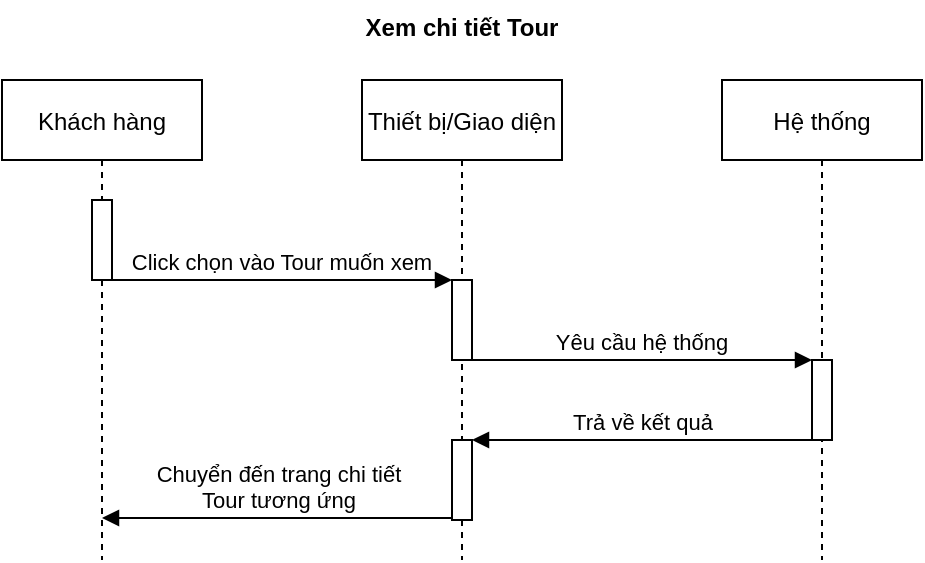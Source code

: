 <mxfile version="14.9.8" type="github">
  <diagram id="pjHbaer8m_k7_cDRKmgO" name="Page-1">
    <mxGraphModel dx="1038" dy="579" grid="1" gridSize="10" guides="1" tooltips="1" connect="1" arrows="1" fold="1" page="1" pageScale="1" pageWidth="827" pageHeight="1169" math="0" shadow="0">
      <root>
        <mxCell id="0" />
        <mxCell id="1" parent="0" />
        <mxCell id="wBafVyjydXNQJPVj5CVr-1" value="Khách hàng" style="shape=umlLifeline;perimeter=lifelinePerimeter;container=1;collapsible=0;recursiveResize=0;rounded=0;shadow=0;strokeWidth=1;" vertex="1" parent="1">
          <mxGeometry x="120" y="80" width="100" height="240" as="geometry" />
        </mxCell>
        <mxCell id="wBafVyjydXNQJPVj5CVr-2" value="" style="points=[];perimeter=orthogonalPerimeter;rounded=0;shadow=0;strokeWidth=1;" vertex="1" parent="wBafVyjydXNQJPVj5CVr-1">
          <mxGeometry x="45" y="60" width="10" height="40" as="geometry" />
        </mxCell>
        <mxCell id="wBafVyjydXNQJPVj5CVr-3" value="Thiết bị/Giao diện" style="shape=umlLifeline;perimeter=lifelinePerimeter;container=1;collapsible=0;recursiveResize=0;rounded=0;shadow=0;strokeWidth=1;" vertex="1" parent="1">
          <mxGeometry x="300" y="80" width="100" height="240" as="geometry" />
        </mxCell>
        <mxCell id="wBafVyjydXNQJPVj5CVr-4" value="" style="points=[];perimeter=orthogonalPerimeter;rounded=0;shadow=0;strokeWidth=1;" vertex="1" parent="wBafVyjydXNQJPVj5CVr-3">
          <mxGeometry x="45" y="100" width="10" height="40" as="geometry" />
        </mxCell>
        <mxCell id="wBafVyjydXNQJPVj5CVr-5" value="Click chọn vào Tour muốn xem" style="verticalAlign=bottom;endArrow=block;shadow=0;strokeWidth=1;" edge="1" parent="1" source="wBafVyjydXNQJPVj5CVr-2" target="wBafVyjydXNQJPVj5CVr-4">
          <mxGeometry relative="1" as="geometry">
            <mxPoint x="275" y="160" as="sourcePoint" />
            <mxPoint x="320" y="200" as="targetPoint" />
            <Array as="points">
              <mxPoint x="240" y="180" />
              <mxPoint x="320" y="180" />
            </Array>
          </mxGeometry>
        </mxCell>
        <mxCell id="wBafVyjydXNQJPVj5CVr-6" value="Hệ thống" style="shape=umlLifeline;perimeter=lifelinePerimeter;container=1;collapsible=0;recursiveResize=0;rounded=0;shadow=0;strokeWidth=1;" vertex="1" parent="1">
          <mxGeometry x="480" y="80" width="100" height="240" as="geometry" />
        </mxCell>
        <mxCell id="wBafVyjydXNQJPVj5CVr-7" value="" style="points=[];perimeter=orthogonalPerimeter;rounded=0;shadow=0;strokeWidth=1;" vertex="1" parent="wBafVyjydXNQJPVj5CVr-6">
          <mxGeometry x="45" y="140" width="10" height="40" as="geometry" />
        </mxCell>
        <mxCell id="wBafVyjydXNQJPVj5CVr-8" value="Yêu cầu hệ thống" style="verticalAlign=bottom;endArrow=block;shadow=0;strokeWidth=1;" edge="1" parent="1" source="wBafVyjydXNQJPVj5CVr-4" target="wBafVyjydXNQJPVj5CVr-7">
          <mxGeometry relative="1" as="geometry">
            <mxPoint x="350" y="160.0" as="sourcePoint" />
            <mxPoint x="520" y="160.0" as="targetPoint" />
            <Array as="points">
              <mxPoint x="410" y="220" />
            </Array>
          </mxGeometry>
        </mxCell>
        <mxCell id="wBafVyjydXNQJPVj5CVr-11" value="Trả về kết quả" style="html=1;verticalAlign=bottom;endArrow=block;" edge="1" parent="1" source="wBafVyjydXNQJPVj5CVr-7" target="wBafVyjydXNQJPVj5CVr-12">
          <mxGeometry width="80" relative="1" as="geometry">
            <mxPoint x="520" y="260" as="sourcePoint" />
            <mxPoint x="460" y="300" as="targetPoint" />
            <Array as="points">
              <mxPoint x="500" y="260" />
              <mxPoint x="440" y="260" />
            </Array>
          </mxGeometry>
        </mxCell>
        <mxCell id="wBafVyjydXNQJPVj5CVr-12" value="" style="points=[];perimeter=orthogonalPerimeter;rounded=0;shadow=0;strokeWidth=1;" vertex="1" parent="1">
          <mxGeometry x="345" y="260" width="10" height="40" as="geometry" />
        </mxCell>
        <mxCell id="wBafVyjydXNQJPVj5CVr-13" value="Chuyển đến trang chi tiết &lt;br&gt;Tour tương ứng" style="html=1;verticalAlign=bottom;endArrow=block;" edge="1" parent="1" source="wBafVyjydXNQJPVj5CVr-12" target="wBafVyjydXNQJPVj5CVr-1">
          <mxGeometry width="80" relative="1" as="geometry">
            <mxPoint x="345" y="299" as="sourcePoint" />
            <mxPoint x="175" y="299" as="targetPoint" />
            <Array as="points">
              <mxPoint x="320" y="299" />
              <mxPoint x="260" y="299" />
            </Array>
          </mxGeometry>
        </mxCell>
        <mxCell id="wBafVyjydXNQJPVj5CVr-17" value="Xem chi tiết Tour" style="text;align=center;fontStyle=1;verticalAlign=middle;spacingLeft=3;spacingRight=3;strokeColor=none;rotatable=0;points=[[0,0.5],[1,0.5]];portConstraint=eastwest;" vertex="1" parent="1">
          <mxGeometry x="310" y="40" width="80" height="26" as="geometry" />
        </mxCell>
      </root>
    </mxGraphModel>
  </diagram>
</mxfile>
